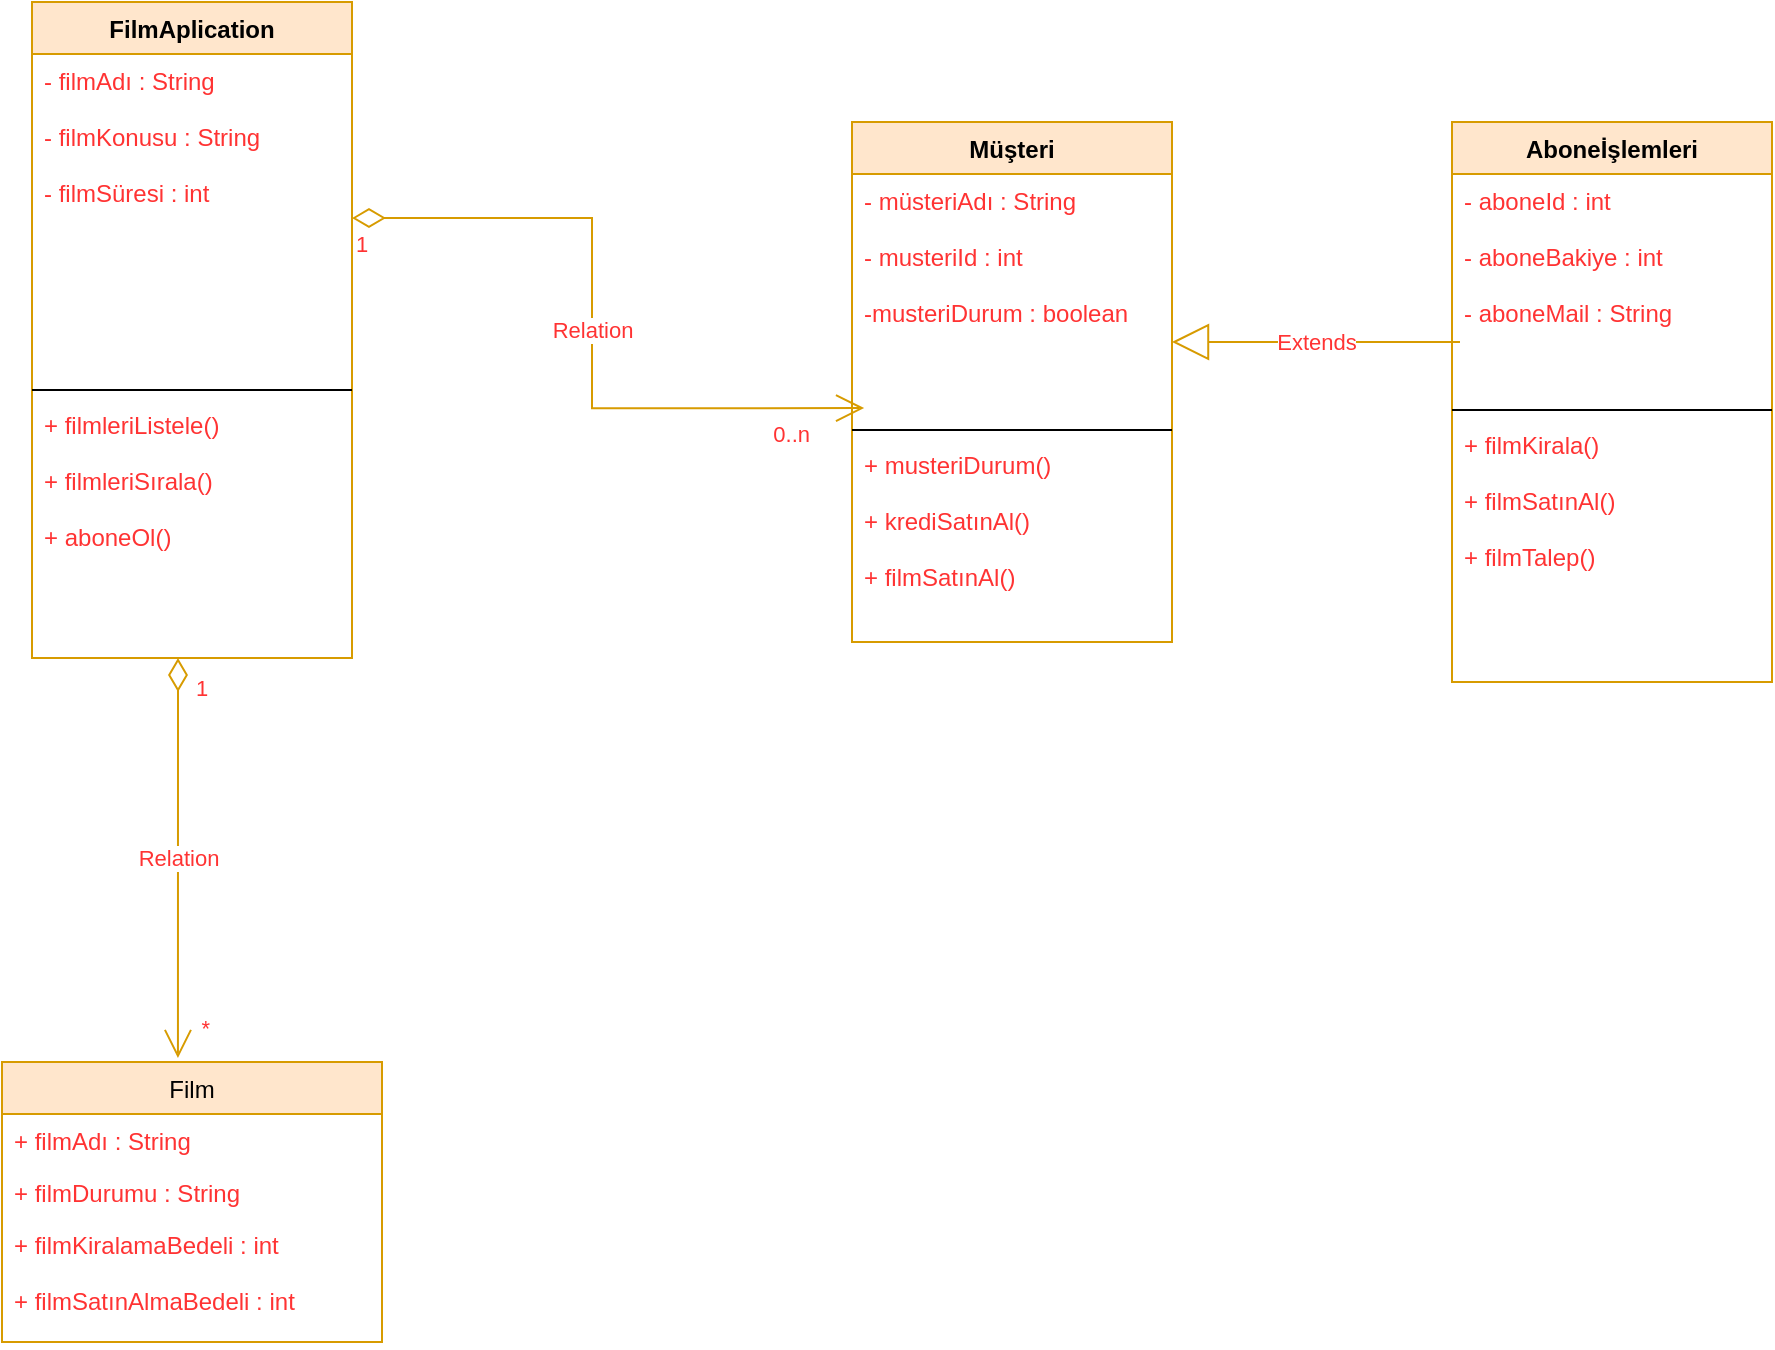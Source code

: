 <mxfile version="20.0.1" type="device"><diagram id="eqR0ucMDguNiOOLygEUv" name="Page-1"><mxGraphModel dx="1422" dy="794" grid="1" gridSize="10" guides="1" tooltips="1" connect="1" arrows="1" fold="1" page="1" pageScale="1" pageWidth="850" pageHeight="1100" math="0" shadow="0"><root><mxCell id="0"/><mxCell id="1" parent="0"/><mxCell id="uFmHOr21TprPhRDIllFK-7" value="FilmAplication" style="swimlane;fontStyle=1;align=center;verticalAlign=top;childLayout=stackLayout;horizontal=1;startSize=26;horizontalStack=0;resizeParent=1;resizeParentMax=0;resizeLast=0;collapsible=1;marginBottom=0;fillColor=#ffe6cc;strokeColor=#d79b00;" parent="1" vertex="1"><mxGeometry x="210" y="30" width="160" height="328" as="geometry"/></mxCell><mxCell id="uFmHOr21TprPhRDIllFK-8" value="- filmAdı : String&#10;&#10;- filmKonusu : String&#10;&#10;- filmSüresi : int&#10;&#10;&#10;" style="text;strokeColor=none;fillColor=none;align=left;verticalAlign=top;spacingLeft=4;spacingRight=4;overflow=hidden;rotatable=0;points=[[0,0.5],[1,0.5]];portConstraint=eastwest;fontColor=#FF3333;" parent="uFmHOr21TprPhRDIllFK-7" vertex="1"><mxGeometry y="26" width="160" height="164" as="geometry"/></mxCell><mxCell id="uFmHOr21TprPhRDIllFK-9" value="" style="line;strokeWidth=1;fillColor=none;align=left;verticalAlign=middle;spacingTop=-1;spacingLeft=3;spacingRight=3;rotatable=0;labelPosition=right;points=[];portConstraint=eastwest;" parent="uFmHOr21TprPhRDIllFK-7" vertex="1"><mxGeometry y="190" width="160" height="8" as="geometry"/></mxCell><mxCell id="uFmHOr21TprPhRDIllFK-10" value="+ filmleriListele()&#10;&#10;+ filmleriSırala()&#10;&#10;+ aboneOl()&#10;&#10;" style="text;strokeColor=none;fillColor=none;align=left;verticalAlign=top;spacingLeft=4;spacingRight=4;overflow=hidden;rotatable=0;points=[[0,0.5],[1,0.5]];portConstraint=eastwest;fontColor=#FF3333;" parent="uFmHOr21TprPhRDIllFK-7" vertex="1"><mxGeometry y="198" width="160" height="130" as="geometry"/></mxCell><mxCell id="uFmHOr21TprPhRDIllFK-11" value="Müşteri" style="swimlane;fontStyle=1;align=center;verticalAlign=top;childLayout=stackLayout;horizontal=1;startSize=26;horizontalStack=0;resizeParent=1;resizeParentMax=0;resizeLast=0;collapsible=1;marginBottom=0;fillColor=#ffe6cc;strokeColor=#d79b00;" parent="1" vertex="1"><mxGeometry x="620" y="90" width="160" height="260" as="geometry"/></mxCell><mxCell id="uFmHOr21TprPhRDIllFK-12" value="- müsteriAdı : String&#10;&#10;- musteriId : int&#10;&#10;-musteriDurum : boolean" style="text;strokeColor=none;fillColor=none;align=left;verticalAlign=top;spacingLeft=4;spacingRight=4;overflow=hidden;rotatable=0;points=[[0,0.5],[1,0.5]];portConstraint=eastwest;fontColor=#FF3333;" parent="uFmHOr21TprPhRDIllFK-11" vertex="1"><mxGeometry y="26" width="160" height="124" as="geometry"/></mxCell><mxCell id="uFmHOr21TprPhRDIllFK-13" value="" style="line;strokeWidth=1;fillColor=none;align=left;verticalAlign=middle;spacingTop=-1;spacingLeft=3;spacingRight=3;rotatable=0;labelPosition=right;points=[];portConstraint=eastwest;" parent="uFmHOr21TprPhRDIllFK-11" vertex="1"><mxGeometry y="150" width="160" height="8" as="geometry"/></mxCell><mxCell id="uFmHOr21TprPhRDIllFK-14" value="+ musteriDurum()&#10;&#10;+ krediSatınAl()&#10;&#10;+ filmSatınAl()" style="text;strokeColor=none;fillColor=none;align=left;verticalAlign=top;spacingLeft=4;spacingRight=4;overflow=hidden;rotatable=0;points=[[0,0.5],[1,0.5]];portConstraint=eastwest;fontColor=#FF3333;" parent="uFmHOr21TprPhRDIllFK-11" vertex="1"><mxGeometry y="158" width="160" height="102" as="geometry"/></mxCell><mxCell id="d4tzvpIDGeNTWCwu9MYb-1" value="Relation" style="endArrow=open;html=1;endSize=12;startArrow=diamondThin;startSize=14;startFill=0;edgeStyle=orthogonalEdgeStyle;rounded=0;entryX=0.038;entryY=0.944;entryDx=0;entryDy=0;entryPerimeter=0;fillColor=#ffe6cc;strokeColor=#d79b00;fontColor=#FF3333;" edge="1" parent="1" source="uFmHOr21TprPhRDIllFK-8" target="uFmHOr21TprPhRDIllFK-12"><mxGeometry relative="1" as="geometry"><mxPoint x="450" y="140" as="sourcePoint"/><mxPoint x="610" y="140" as="targetPoint"/><Array as="points"><mxPoint x="490" y="138"/><mxPoint x="490" y="233"/></Array></mxGeometry></mxCell><mxCell id="d4tzvpIDGeNTWCwu9MYb-2" value="1" style="edgeLabel;resizable=0;html=1;align=left;verticalAlign=top;fontColor=#FF3333;" connectable="0" vertex="1" parent="d4tzvpIDGeNTWCwu9MYb-1"><mxGeometry x="-1" relative="1" as="geometry"/></mxCell><mxCell id="d4tzvpIDGeNTWCwu9MYb-3" value="0..n" style="edgeLabel;resizable=0;html=1;align=right;verticalAlign=top;fontColor=#FF3333;" connectable="0" vertex="1" parent="d4tzvpIDGeNTWCwu9MYb-1"><mxGeometry x="1" relative="1" as="geometry"><mxPoint x="-26" as="offset"/></mxGeometry></mxCell><mxCell id="d4tzvpIDGeNTWCwu9MYb-4" value="Aboneİşlemleri" style="swimlane;fontStyle=1;align=center;verticalAlign=top;childLayout=stackLayout;horizontal=1;startSize=26;horizontalStack=0;resizeParent=1;resizeParentMax=0;resizeLast=0;collapsible=1;marginBottom=0;fillColor=#ffe6cc;strokeColor=#d79b00;" vertex="1" parent="1"><mxGeometry x="920" y="90" width="160" height="280" as="geometry"/></mxCell><mxCell id="d4tzvpIDGeNTWCwu9MYb-5" value="- aboneId : int&#10;&#10;- aboneBakiye : int&#10;&#10;- aboneMail : String&#10;&#10;" style="text;strokeColor=none;fillColor=none;align=left;verticalAlign=top;spacingLeft=4;spacingRight=4;overflow=hidden;rotatable=0;points=[[0,0.5],[1,0.5]];portConstraint=eastwest;fontColor=#FF3333;" vertex="1" parent="d4tzvpIDGeNTWCwu9MYb-4"><mxGeometry y="26" width="160" height="114" as="geometry"/></mxCell><mxCell id="d4tzvpIDGeNTWCwu9MYb-6" value="" style="line;strokeWidth=1;fillColor=none;align=left;verticalAlign=middle;spacingTop=-1;spacingLeft=3;spacingRight=3;rotatable=0;labelPosition=right;points=[];portConstraint=eastwest;" vertex="1" parent="d4tzvpIDGeNTWCwu9MYb-4"><mxGeometry y="140" width="160" height="8" as="geometry"/></mxCell><mxCell id="d4tzvpIDGeNTWCwu9MYb-7" value="+ filmKirala()&#10;&#10;+ filmSatınAl()&#10;&#10;+ filmTalep()" style="text;strokeColor=none;fillColor=none;align=left;verticalAlign=top;spacingLeft=4;spacingRight=4;overflow=hidden;rotatable=0;points=[[0,0.5],[1,0.5]];portConstraint=eastwest;fontColor=#FF3333;" vertex="1" parent="d4tzvpIDGeNTWCwu9MYb-4"><mxGeometry y="148" width="160" height="132" as="geometry"/></mxCell><mxCell id="d4tzvpIDGeNTWCwu9MYb-8" value="Extends" style="endArrow=block;endSize=16;endFill=0;html=1;rounded=0;entryX=0.025;entryY=0.737;entryDx=0;entryDy=0;entryPerimeter=0;exitX=0.025;exitY=0.737;exitDx=0;exitDy=0;exitPerimeter=0;fillColor=#ffe6cc;strokeColor=#d79b00;fontColor=#FF3333;" edge="1" parent="d4tzvpIDGeNTWCwu9MYb-4" source="d4tzvpIDGeNTWCwu9MYb-5"><mxGeometry width="160" relative="1" as="geometry"><mxPoint x="-10" y="110" as="sourcePoint"/><mxPoint x="-140" y="110" as="targetPoint"/></mxGeometry></mxCell><mxCell id="d4tzvpIDGeNTWCwu9MYb-11" value="Film" style="swimlane;fontStyle=0;childLayout=stackLayout;horizontal=1;startSize=26;fillColor=#ffe6cc;horizontalStack=0;resizeParent=1;resizeParentMax=0;resizeLast=0;collapsible=1;marginBottom=0;strokeColor=#d79b00;" vertex="1" parent="1"><mxGeometry x="195" y="560" width="190" height="140" as="geometry"/></mxCell><mxCell id="d4tzvpIDGeNTWCwu9MYb-12" value="+ filmAdı : String" style="text;strokeColor=none;fillColor=none;align=left;verticalAlign=top;spacingLeft=4;spacingRight=4;overflow=hidden;rotatable=0;points=[[0,0.5],[1,0.5]];portConstraint=eastwest;fontColor=#FF3333;" vertex="1" parent="d4tzvpIDGeNTWCwu9MYb-11"><mxGeometry y="26" width="190" height="26" as="geometry"/></mxCell><mxCell id="d4tzvpIDGeNTWCwu9MYb-13" value="+ filmDurumu : String" style="text;strokeColor=none;fillColor=none;align=left;verticalAlign=top;spacingLeft=4;spacingRight=4;overflow=hidden;rotatable=0;points=[[0,0.5],[1,0.5]];portConstraint=eastwest;fontColor=#FF3333;" vertex="1" parent="d4tzvpIDGeNTWCwu9MYb-11"><mxGeometry y="52" width="190" height="26" as="geometry"/></mxCell><mxCell id="d4tzvpIDGeNTWCwu9MYb-14" value="+ filmKiralamaBedeli : int&#10;&#10;+ filmSatınAlmaBedeli : int" style="text;strokeColor=none;fillColor=none;align=left;verticalAlign=top;spacingLeft=4;spacingRight=4;overflow=hidden;rotatable=0;points=[[0,0.5],[1,0.5]];portConstraint=eastwest;fontColor=#FF3333;" vertex="1" parent="d4tzvpIDGeNTWCwu9MYb-11"><mxGeometry y="78" width="190" height="62" as="geometry"/></mxCell><mxCell id="d4tzvpIDGeNTWCwu9MYb-15" value="Relation" style="endArrow=open;html=1;endSize=12;startArrow=diamondThin;startSize=14;startFill=0;edgeStyle=orthogonalEdgeStyle;rounded=0;fontColor=#FF3333;entryX=0.463;entryY=-0.014;entryDx=0;entryDy=0;entryPerimeter=0;fillColor=#ffe6cc;strokeColor=#d79b00;" edge="1" parent="1" source="uFmHOr21TprPhRDIllFK-10" target="d4tzvpIDGeNTWCwu9MYb-11"><mxGeometry relative="1" as="geometry"><mxPoint x="340" y="310" as="sourcePoint"/><mxPoint x="500" y="310" as="targetPoint"/><Array as="points"><mxPoint x="283" y="380"/><mxPoint x="283" y="380"/></Array></mxGeometry></mxCell><mxCell id="d4tzvpIDGeNTWCwu9MYb-16" value="1" style="edgeLabel;resizable=0;html=1;align=left;verticalAlign=top;fontColor=#FF3333;" connectable="0" vertex="1" parent="d4tzvpIDGeNTWCwu9MYb-15"><mxGeometry x="-1" relative="1" as="geometry"><mxPoint x="7" y="2" as="offset"/></mxGeometry></mxCell><mxCell id="d4tzvpIDGeNTWCwu9MYb-17" value="*" style="edgeLabel;resizable=0;html=1;align=right;verticalAlign=top;fontColor=#FF3333;" connectable="0" vertex="1" parent="d4tzvpIDGeNTWCwu9MYb-15"><mxGeometry x="1" relative="1" as="geometry"><mxPoint x="17" y="-28" as="offset"/></mxGeometry></mxCell></root></mxGraphModel></diagram></mxfile>
